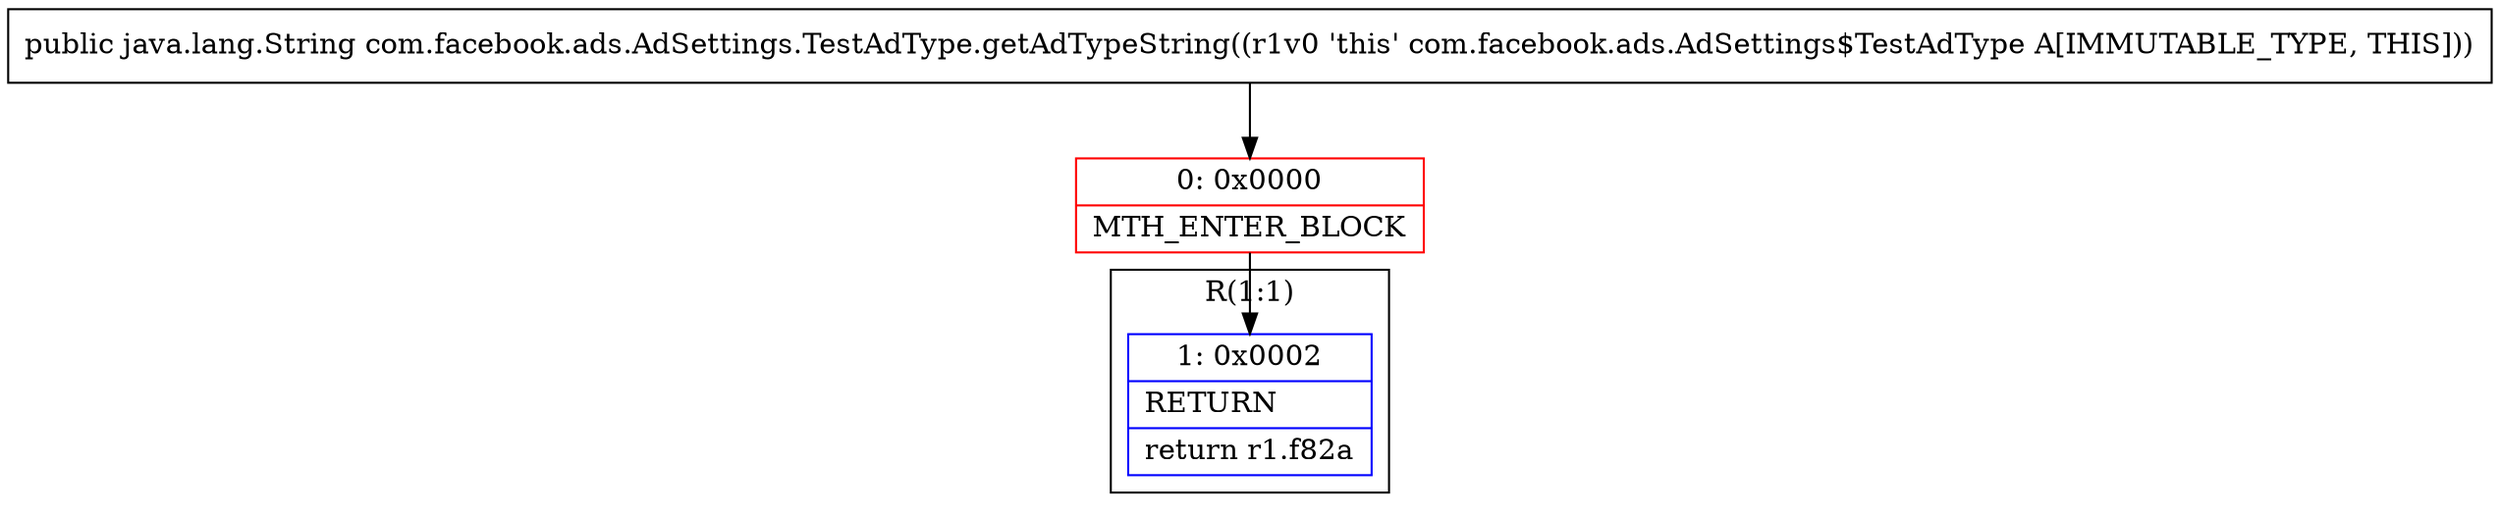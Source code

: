 digraph "CFG forcom.facebook.ads.AdSettings.TestAdType.getAdTypeString()Ljava\/lang\/String;" {
subgraph cluster_Region_2129517377 {
label = "R(1:1)";
node [shape=record,color=blue];
Node_1 [shape=record,label="{1\:\ 0x0002|RETURN\l|return r1.f82a\l}"];
}
Node_0 [shape=record,color=red,label="{0\:\ 0x0000|MTH_ENTER_BLOCK\l}"];
MethodNode[shape=record,label="{public java.lang.String com.facebook.ads.AdSettings.TestAdType.getAdTypeString((r1v0 'this' com.facebook.ads.AdSettings$TestAdType A[IMMUTABLE_TYPE, THIS])) }"];
MethodNode -> Node_0;
Node_0 -> Node_1;
}

